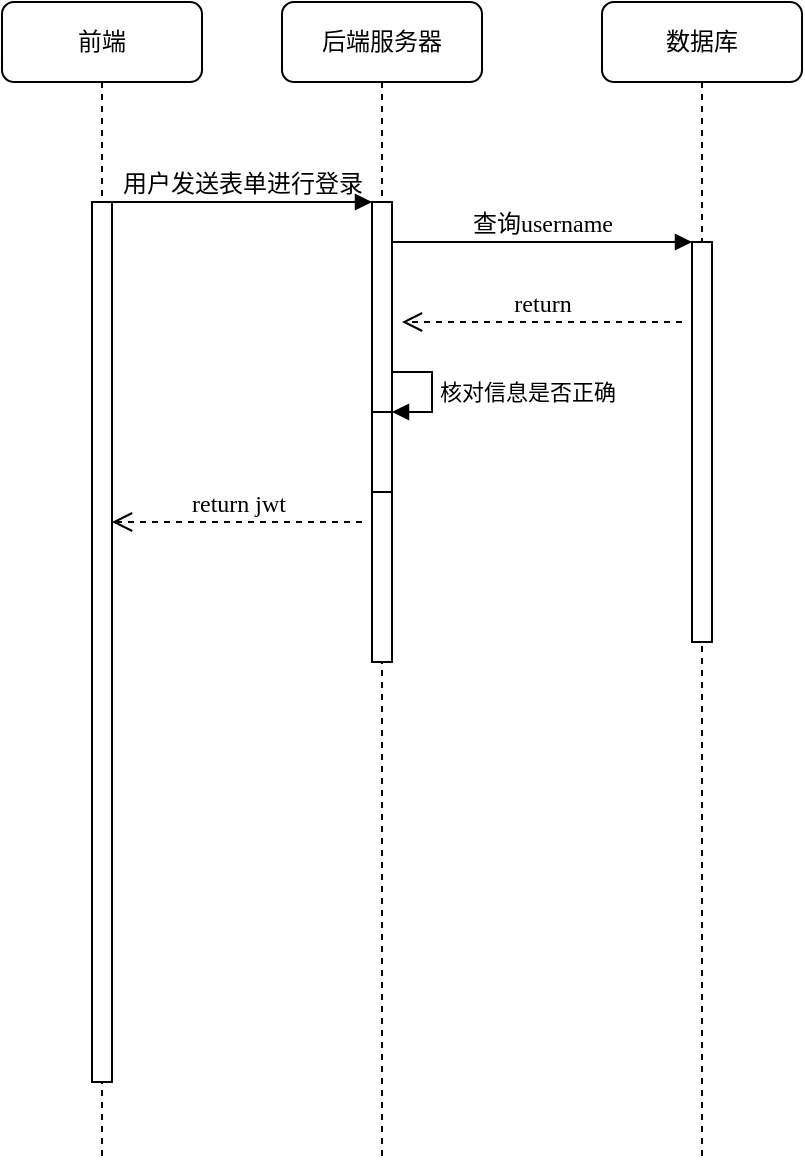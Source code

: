 <mxfile version="12.9.3" type="device" pages="3"><diagram name="用户登录" id="13e1069c-82ec-6db2-03f1-153e76fe0fe0"><mxGraphModel dx="1024" dy="632" grid="1" gridSize="10" guides="1" tooltips="1" connect="1" arrows="1" fold="1" page="1" pageScale="1" pageWidth="1100" pageHeight="850" background="#ffffff" math="0" shadow="0"><root><mxCell id="0"/><mxCell id="1" parent="0"/><mxCell id="7baba1c4bc27f4b0-2" value="后端服务器" style="shape=umlLifeline;perimeter=lifelinePerimeter;whiteSpace=wrap;html=1;container=1;collapsible=0;recursiveResize=0;outlineConnect=0;rounded=1;shadow=0;comic=0;labelBackgroundColor=none;strokeWidth=1;fontFamily=Verdana;fontSize=12;align=center;" parent="1" vertex="1"><mxGeometry x="240" y="80" width="100" height="580" as="geometry"/></mxCell><mxCell id="7baba1c4bc27f4b0-10" value="" style="html=1;points=[];perimeter=orthogonalPerimeter;rounded=0;shadow=0;comic=0;labelBackgroundColor=none;strokeWidth=1;fontFamily=Verdana;fontSize=12;align=center;" parent="7baba1c4bc27f4b0-2" vertex="1"><mxGeometry x="45" y="100" width="10" height="230" as="geometry"/></mxCell><mxCell id="BA29tDtoiZhp_sFMM4KM-7" value="" style="html=1;points=[];perimeter=orthogonalPerimeter;" vertex="1" parent="7baba1c4bc27f4b0-2"><mxGeometry x="45" y="205" width="10" height="40" as="geometry"/></mxCell><mxCell id="BA29tDtoiZhp_sFMM4KM-8" value="核对信息是否正确" style="edgeStyle=orthogonalEdgeStyle;html=1;align=left;spacingLeft=2;endArrow=block;rounded=0;entryX=1;entryY=0;" edge="1" target="BA29tDtoiZhp_sFMM4KM-7" parent="7baba1c4bc27f4b0-2"><mxGeometry relative="1" as="geometry"><mxPoint x="55" y="185" as="sourcePoint"/><Array as="points"><mxPoint x="75" y="185"/></Array></mxGeometry></mxCell><mxCell id="7baba1c4bc27f4b0-3" value="数据库" style="shape=umlLifeline;perimeter=lifelinePerimeter;whiteSpace=wrap;html=1;container=1;collapsible=0;recursiveResize=0;outlineConnect=0;rounded=1;shadow=0;comic=0;labelBackgroundColor=none;strokeWidth=1;fontFamily=Verdana;fontSize=12;align=center;" parent="1" vertex="1"><mxGeometry x="400" y="80" width="100" height="580" as="geometry"/></mxCell><mxCell id="7baba1c4bc27f4b0-13" value="" style="html=1;points=[];perimeter=orthogonalPerimeter;rounded=0;shadow=0;comic=0;labelBackgroundColor=none;strokeWidth=1;fontFamily=Verdana;fontSize=12;align=center;" parent="7baba1c4bc27f4b0-3" vertex="1"><mxGeometry x="45" y="120" width="10" height="200" as="geometry"/></mxCell><mxCell id="7baba1c4bc27f4b0-8" value="前端" style="shape=umlLifeline;perimeter=lifelinePerimeter;whiteSpace=wrap;html=1;container=1;collapsible=0;recursiveResize=0;outlineConnect=0;rounded=1;shadow=0;comic=0;labelBackgroundColor=none;strokeWidth=1;fontFamily=Verdana;fontSize=12;align=center;" parent="1" vertex="1"><mxGeometry x="100" y="80" width="100" height="580" as="geometry"/></mxCell><mxCell id="7baba1c4bc27f4b0-9" value="" style="html=1;points=[];perimeter=orthogonalPerimeter;rounded=0;shadow=0;comic=0;labelBackgroundColor=none;strokeWidth=1;fontFamily=Verdana;fontSize=12;align=center;" parent="7baba1c4bc27f4b0-8" vertex="1"><mxGeometry x="45" y="100" width="10" height="440" as="geometry"/></mxCell><mxCell id="7baba1c4bc27f4b0-30" value="return jwt" style="html=1;verticalAlign=bottom;endArrow=open;dashed=1;endSize=8;labelBackgroundColor=none;fontFamily=Verdana;fontSize=12;edgeStyle=elbowEdgeStyle;elbow=vertical;" parent="1" target="7baba1c4bc27f4b0-9" edge="1"><mxGeometry relative="1" as="geometry"><mxPoint x="800" y="626" as="targetPoint"/><Array as="points"><mxPoint x="250" y="340"/><mxPoint x="570" y="600"/></Array><mxPoint x="280" y="340" as="sourcePoint"/></mxGeometry></mxCell><mxCell id="7baba1c4bc27f4b0-11" value="用户发送表单进行登录" style="html=1;verticalAlign=bottom;endArrow=block;entryX=0;entryY=0;labelBackgroundColor=none;fontFamily=Verdana;fontSize=12;edgeStyle=elbowEdgeStyle;elbow=vertical;" parent="1" source="7baba1c4bc27f4b0-9" target="7baba1c4bc27f4b0-10" edge="1"><mxGeometry relative="1" as="geometry"><mxPoint x="220" y="190" as="sourcePoint"/></mxGeometry></mxCell><mxCell id="7baba1c4bc27f4b0-14" value="查询username" style="html=1;verticalAlign=bottom;endArrow=block;entryX=0;entryY=0;labelBackgroundColor=none;fontFamily=Verdana;fontSize=12;edgeStyle=elbowEdgeStyle;elbow=vertical;" parent="1" source="7baba1c4bc27f4b0-10" target="7baba1c4bc27f4b0-13" edge="1"><mxGeometry relative="1" as="geometry"><mxPoint x="370" y="200" as="sourcePoint"/></mxGeometry></mxCell><mxCell id="BA29tDtoiZhp_sFMM4KM-2" value="return" style="html=1;verticalAlign=bottom;endArrow=open;dashed=1;endSize=8;labelBackgroundColor=none;fontFamily=Verdana;fontSize=12;edgeStyle=elbowEdgeStyle;elbow=vertical;" edge="1" parent="1"><mxGeometry relative="1" as="geometry"><mxPoint x="300" y="240" as="targetPoint"/><Array as="points"/><mxPoint x="440" y="240" as="sourcePoint"/></mxGeometry></mxCell></root></mxGraphModel></diagram><diagram id="6d-7kc_ZKbsPfNTqsg9p" name="用户注册"><mxGraphModel dx="1024" dy="632" grid="1" gridSize="10" guides="1" tooltips="1" connect="1" arrows="1" fold="1" page="1" pageScale="1" pageWidth="1169" pageHeight="827" math="0" shadow="0"><root><mxCell id="ebET_fWAVqTpW72N5PQ0-0"/><mxCell id="ebET_fWAVqTpW72N5PQ0-1" parent="ebET_fWAVqTpW72N5PQ0-0"/><mxCell id="08wfZbG2o-ELCjjYt6I5-0" value="前端" style="shape=umlLifeline;perimeter=lifelinePerimeter;whiteSpace=wrap;html=1;container=1;collapsible=0;recursiveResize=0;outlineConnect=0;rounded=1;shadow=0;comic=0;labelBackgroundColor=none;strokeWidth=1;fontFamily=Verdana;fontSize=12;align=center;" vertex="1" parent="ebET_fWAVqTpW72N5PQ0-1"><mxGeometry x="100" y="80" width="100" height="710" as="geometry"/></mxCell><mxCell id="etVtb-awASvjiVEjyLxu-1" value="" style="html=1;points=[];perimeter=orthogonalPerimeter;" vertex="1" parent="08wfZbG2o-ELCjjYt6I5-0"><mxGeometry x="45" y="110" width="10" height="60" as="geometry"/></mxCell><mxCell id="etVtb-awASvjiVEjyLxu-6" value="" style="html=1;points=[];perimeter=orthogonalPerimeter;" vertex="1" parent="08wfZbG2o-ELCjjYt6I5-0"><mxGeometry x="45" y="240" width="10" height="40" as="geometry"/></mxCell><mxCell id="etVtb-awASvjiVEjyLxu-7" value="输入相关信息" style="edgeStyle=orthogonalEdgeStyle;html=1;align=left;spacingLeft=2;endArrow=block;rounded=0;entryX=1;entryY=0;" edge="1" target="etVtb-awASvjiVEjyLxu-6" parent="08wfZbG2o-ELCjjYt6I5-0"><mxGeometry relative="1" as="geometry"><mxPoint x="50" y="220" as="sourcePoint"/><Array as="points"><mxPoint x="75" y="220"/></Array></mxGeometry></mxCell><mxCell id="FQINtdQkykNsFU3i1_0v-9" value="" style="html=1;points=[];perimeter=orthogonalPerimeter;" vertex="1" parent="08wfZbG2o-ELCjjYt6I5-0"><mxGeometry x="45" y="610" width="10" height="40" as="geometry"/></mxCell><mxCell id="FQINtdQkykNsFU3i1_0v-10" value="返回登录页" style="edgeStyle=orthogonalEdgeStyle;html=1;align=left;spacingLeft=2;endArrow=block;rounded=0;entryX=1;entryY=0;" edge="1" target="FQINtdQkykNsFU3i1_0v-9" parent="08wfZbG2o-ELCjjYt6I5-0"><mxGeometry relative="1" as="geometry"><mxPoint x="50" y="590" as="sourcePoint"/><Array as="points"><mxPoint x="75" y="590"/></Array></mxGeometry></mxCell><mxCell id="V3EYq4sOCHtQv8YVW7j6-0" value="后端服务器" style="shape=umlLifeline;perimeter=lifelinePerimeter;whiteSpace=wrap;html=1;container=1;collapsible=0;recursiveResize=0;outlineConnect=0;rounded=1;shadow=0;comic=0;labelBackgroundColor=none;strokeWidth=1;fontFamily=Verdana;fontSize=12;align=center;" vertex="1" parent="ebET_fWAVqTpW72N5PQ0-1"><mxGeometry x="240" y="80" width="100" height="700" as="geometry"/></mxCell><mxCell id="FQINtdQkykNsFU3i1_0v-0" value="" style="html=1;points=[];perimeter=orthogonalPerimeter;" vertex="1" parent="V3EYq4sOCHtQv8YVW7j6-0"><mxGeometry x="45" y="334" width="10" height="246" as="geometry"/></mxCell><mxCell id="FQINtdQkykNsFU3i1_0v-7" value="将用户信息保存到数据库" style="html=1;verticalAlign=bottom;startArrow=oval;startFill=1;endArrow=block;startSize=8;" edge="1" parent="V3EYq4sOCHtQv8YVW7j6-0" target="HOjc5eliiZv0Q0yzT7ec-0"><mxGeometry width="60" relative="1" as="geometry"><mxPoint x="50" y="500" as="sourcePoint"/><mxPoint x="110" y="500" as="targetPoint"/></mxGeometry></mxCell><mxCell id="2ytxVvNtpwcE1OzVbzuu-0" value="return" style="html=1;verticalAlign=bottom;endArrow=open;dashed=1;endSize=8;" edge="1" parent="V3EYq4sOCHtQv8YVW7j6-0" source="HOjc5eliiZv0Q0yzT7ec-0"><mxGeometry relative="1" as="geometry"><mxPoint x="130" y="450" as="sourcePoint"/><mxPoint x="50" y="450" as="targetPoint"/></mxGeometry></mxCell><mxCell id="2ytxVvNtpwcE1OzVbzuu-1" value="return" style="html=1;verticalAlign=bottom;endArrow=open;dashed=1;endSize=8;" edge="1" parent="V3EYq4sOCHtQv8YVW7j6-0" source="HOjc5eliiZv0Q0yzT7ec-0"><mxGeometry relative="1" as="geometry"><mxPoint x="130" y="530" as="sourcePoint"/><mxPoint x="50" y="530" as="targetPoint"/></mxGeometry></mxCell><mxCell id="HOjc5eliiZv0Q0yzT7ec-0" value="数据库" style="shape=umlLifeline;perimeter=lifelinePerimeter;whiteSpace=wrap;html=1;container=1;collapsible=0;recursiveResize=0;outlineConnect=0;rounded=1;shadow=0;comic=0;labelBackgroundColor=none;strokeWidth=1;fontFamily=Verdana;fontSize=12;align=center;" vertex="1" parent="ebET_fWAVqTpW72N5PQ0-1"><mxGeometry x="400" y="80" width="100" height="690" as="geometry"/></mxCell><mxCell id="FQINtdQkykNsFU3i1_0v-3" value="" style="html=1;points=[];perimeter=orthogonalPerimeter;" vertex="1" parent="HOjc5eliiZv0Q0yzT7ec-0"><mxGeometry x="45" y="430" width="10" height="130" as="geometry"/></mxCell><mxCell id="etVtb-awASvjiVEjyLxu-2" value="返回当前所有公司" style="html=1;verticalAlign=bottom;endArrow=block;entryX=1;entryY=0;" edge="1" target="etVtb-awASvjiVEjyLxu-1" parent="ebET_fWAVqTpW72N5PQ0-1" source="V3EYq4sOCHtQv8YVW7j6-0"><mxGeometry relative="1" as="geometry"><mxPoint x="270" y="190" as="sourcePoint"/></mxGeometry></mxCell><mxCell id="FQINtdQkykNsFU3i1_0v-1" value="发送注册表单" style="html=1;verticalAlign=bottom;startArrow=oval;endArrow=block;startSize=8;" edge="1" target="FQINtdQkykNsFU3i1_0v-0" parent="ebET_fWAVqTpW72N5PQ0-1" source="08wfZbG2o-ELCjjYt6I5-0"><mxGeometry relative="1" as="geometry"><mxPoint x="220" y="414" as="sourcePoint"/></mxGeometry></mxCell><mxCell id="FQINtdQkykNsFU3i1_0v-4" value="查询数据库是否有相同的username" style="html=1;verticalAlign=bottom;startArrow=oval;endArrow=block;startSize=8;" edge="1" target="FQINtdQkykNsFU3i1_0v-3" parent="ebET_fWAVqTpW72N5PQ0-1"><mxGeometry relative="1" as="geometry"><mxPoint x="295" y="510" as="sourcePoint"/></mxGeometry></mxCell><mxCell id="FQINtdQkykNsFU3i1_0v-8" value="return" style="html=1;verticalAlign=bottom;endArrow=open;dashed=1;endSize=8;" edge="1" parent="ebET_fWAVqTpW72N5PQ0-1" source="V3EYq4sOCHtQv8YVW7j6-0" target="08wfZbG2o-ELCjjYt6I5-0"><mxGeometry relative="1" as="geometry"><mxPoint x="240" y="620" as="sourcePoint"/><mxPoint x="160" y="620" as="targetPoint"/><Array as="points"><mxPoint x="220" y="630"/></Array></mxGeometry></mxCell></root></mxGraphModel></diagram><diagram id="sk80WrT2O7ijlh535tQz" name="忘记密码"><mxGraphModel dx="1024" dy="632" grid="1" gridSize="10" guides="1" tooltips="1" connect="1" arrows="1" fold="1" page="1" pageScale="1" pageWidth="1169" pageHeight="827" math="0" shadow="0"><root><mxCell id="_SwF_obe2conCZUV-Pxy-0"/><mxCell id="_SwF_obe2conCZUV-Pxy-1" parent="_SwF_obe2conCZUV-Pxy-0"/><mxCell id="9IECPNvdp8VZfDaZgVhg-0" value="前端" style="shape=umlLifeline;perimeter=lifelinePerimeter;whiteSpace=wrap;html=1;container=1;collapsible=0;recursiveResize=0;outlineConnect=0;" vertex="1" parent="_SwF_obe2conCZUV-Pxy-1"><mxGeometry x="120" y="150" width="100" height="680" as="geometry"/></mxCell><mxCell id="nEUy_aXqLwlrpq6sOxTt-4" value="return" style="html=1;verticalAlign=bottom;endArrow=open;dashed=1;endSize=8;" edge="1" parent="9IECPNvdp8VZfDaZgVhg-0" source="9IECPNvdp8VZfDaZgVhg-1"><mxGeometry relative="1" as="geometry"><mxPoint x="130" y="410" as="sourcePoint"/><mxPoint x="50" y="410" as="targetPoint"/></mxGeometry></mxCell><mxCell id="nEUy_aXqLwlrpq6sOxTt-5" value="" style="html=1;points=[];perimeter=orthogonalPerimeter;" vertex="1" parent="9IECPNvdp8VZfDaZgVhg-0"><mxGeometry x="45" y="510" width="10" height="40" as="geometry"/></mxCell><mxCell id="nEUy_aXqLwlrpq6sOxTt-6" value="返回登录页面" style="edgeStyle=orthogonalEdgeStyle;html=1;align=left;spacingLeft=2;endArrow=block;rounded=0;entryX=1;entryY=0;" edge="1" target="nEUy_aXqLwlrpq6sOxTt-5" parent="9IECPNvdp8VZfDaZgVhg-0"><mxGeometry relative="1" as="geometry"><mxPoint x="50" y="490" as="sourcePoint"/><Array as="points"><mxPoint x="75" y="490"/></Array></mxGeometry></mxCell><mxCell id="9IECPNvdp8VZfDaZgVhg-1" value="后端服务器" style="shape=umlLifeline;perimeter=lifelinePerimeter;whiteSpace=wrap;html=1;container=1;collapsible=0;recursiveResize=0;outlineConnect=0;" vertex="1" parent="_SwF_obe2conCZUV-Pxy-1"><mxGeometry x="340" y="150" width="100" height="670" as="geometry"/></mxCell><mxCell id="9IECPNvdp8VZfDaZgVhg-3" value="" style="html=1;points=[];perimeter=orthogonalPerimeter;" vertex="1" parent="9IECPNvdp8VZfDaZgVhg-1"><mxGeometry x="45" y="80" width="10" height="430" as="geometry"/></mxCell><mxCell id="9IECPNvdp8VZfDaZgVhg-2" value="数据库" style="shape=umlLifeline;perimeter=lifelinePerimeter;whiteSpace=wrap;html=1;container=1;collapsible=0;recursiveResize=0;outlineConnect=0;" vertex="1" parent="_SwF_obe2conCZUV-Pxy-1"><mxGeometry x="540" y="150" width="100" height="640" as="geometry"/></mxCell><mxCell id="9IECPNvdp8VZfDaZgVhg-6" value="" style="html=1;points=[];perimeter=orthogonalPerimeter;" vertex="1" parent="9IECPNvdp8VZfDaZgVhg-2"><mxGeometry x="45" y="90" width="10" height="80" as="geometry"/></mxCell><mxCell id="nEUy_aXqLwlrpq6sOxTt-0" value="" style="html=1;points=[];perimeter=orthogonalPerimeter;" vertex="1" parent="9IECPNvdp8VZfDaZgVhg-2"><mxGeometry x="45" y="250" width="10" height="80" as="geometry"/></mxCell><mxCell id="9IECPNvdp8VZfDaZgVhg-4" value="发送忘记密码表单信息" style="html=1;verticalAlign=bottom;startArrow=oval;endArrow=block;startSize=8;" edge="1" target="9IECPNvdp8VZfDaZgVhg-3" parent="_SwF_obe2conCZUV-Pxy-1" source="9IECPNvdp8VZfDaZgVhg-0"><mxGeometry x="0.304" y="-30" relative="1" as="geometry"><mxPoint x="325" y="230" as="sourcePoint"/><Array as="points"><mxPoint x="310" y="240"/></Array><mxPoint x="-29" y="-30" as="offset"/></mxGeometry></mxCell><mxCell id="9IECPNvdp8VZfDaZgVhg-7" value="查询重置密码验证码" style="html=1;verticalAlign=bottom;endArrow=block;" edge="1" target="9IECPNvdp8VZfDaZgVhg-2" parent="_SwF_obe2conCZUV-Pxy-1" source="9IECPNvdp8VZfDaZgVhg-1"><mxGeometry relative="1" as="geometry"><mxPoint x="515" y="240" as="sourcePoint"/><mxPoint x="582" y="256" as="targetPoint"/><Array as="points"><mxPoint x="500" y="260"/></Array></mxGeometry></mxCell><mxCell id="9IECPNvdp8VZfDaZgVhg-8" value="return" style="html=1;verticalAlign=bottom;endArrow=open;dashed=1;endSize=8;exitX=0;exitY=0.95;" edge="1" source="9IECPNvdp8VZfDaZgVhg-6" parent="_SwF_obe2conCZUV-Pxy-1" target="9IECPNvdp8VZfDaZgVhg-3"><mxGeometry relative="1" as="geometry"><mxPoint x="515" y="316" as="targetPoint"/></mxGeometry></mxCell><mxCell id="nEUy_aXqLwlrpq6sOxTt-1" value="更改账户信息" style="html=1;verticalAlign=bottom;endArrow=block;entryX=0;entryY=0;" edge="1" target="nEUy_aXqLwlrpq6sOxTt-0" parent="_SwF_obe2conCZUV-Pxy-1"><mxGeometry relative="1" as="geometry"><mxPoint x="389.5" y="400.0" as="sourcePoint"/></mxGeometry></mxCell><mxCell id="nEUy_aXqLwlrpq6sOxTt-2" value="return" style="html=1;verticalAlign=bottom;endArrow=open;dashed=1;endSize=8;exitX=0;exitY=0.95;" edge="1" source="nEUy_aXqLwlrpq6sOxTt-0" parent="_SwF_obe2conCZUV-Pxy-1" target="9IECPNvdp8VZfDaZgVhg-3"><mxGeometry relative="1" as="geometry"><mxPoint x="515" y="476" as="targetPoint"/></mxGeometry></mxCell></root></mxGraphModel></diagram></mxfile>